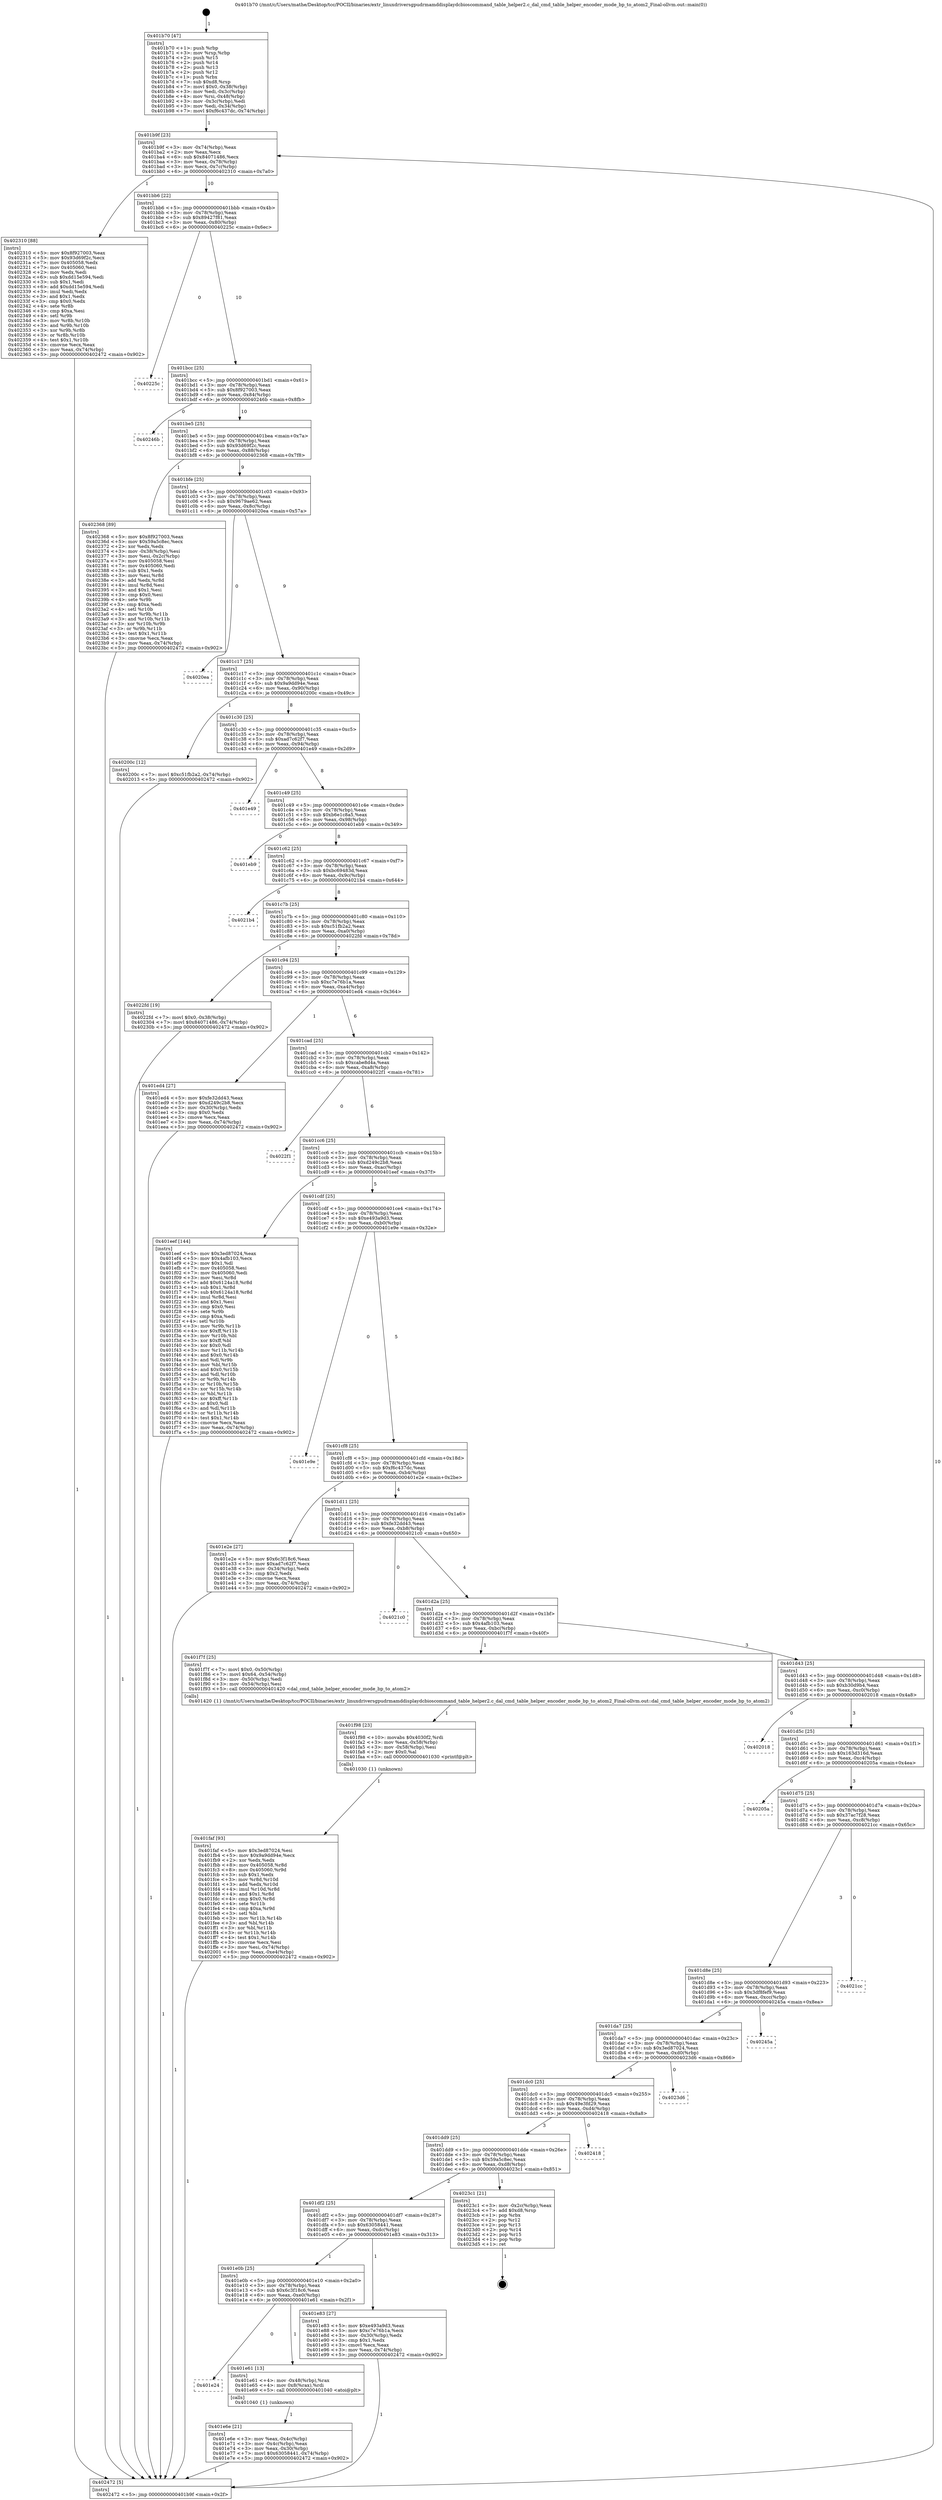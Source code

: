 digraph "0x401b70" {
  label = "0x401b70 (/mnt/c/Users/mathe/Desktop/tcc/POCII/binaries/extr_linuxdriversgpudrmamddisplaydcbioscommand_table_helper2.c_dal_cmd_table_helper_encoder_mode_bp_to_atom2_Final-ollvm.out::main(0))"
  labelloc = "t"
  node[shape=record]

  Entry [label="",width=0.3,height=0.3,shape=circle,fillcolor=black,style=filled]
  "0x401b9f" [label="{
     0x401b9f [23]\l
     | [instrs]\l
     &nbsp;&nbsp;0x401b9f \<+3\>: mov -0x74(%rbp),%eax\l
     &nbsp;&nbsp;0x401ba2 \<+2\>: mov %eax,%ecx\l
     &nbsp;&nbsp;0x401ba4 \<+6\>: sub $0x84071486,%ecx\l
     &nbsp;&nbsp;0x401baa \<+3\>: mov %eax,-0x78(%rbp)\l
     &nbsp;&nbsp;0x401bad \<+3\>: mov %ecx,-0x7c(%rbp)\l
     &nbsp;&nbsp;0x401bb0 \<+6\>: je 0000000000402310 \<main+0x7a0\>\l
  }"]
  "0x402310" [label="{
     0x402310 [88]\l
     | [instrs]\l
     &nbsp;&nbsp;0x402310 \<+5\>: mov $0x8f927003,%eax\l
     &nbsp;&nbsp;0x402315 \<+5\>: mov $0x93d69f2c,%ecx\l
     &nbsp;&nbsp;0x40231a \<+7\>: mov 0x405058,%edx\l
     &nbsp;&nbsp;0x402321 \<+7\>: mov 0x405060,%esi\l
     &nbsp;&nbsp;0x402328 \<+2\>: mov %edx,%edi\l
     &nbsp;&nbsp;0x40232a \<+6\>: sub $0xdd15e594,%edi\l
     &nbsp;&nbsp;0x402330 \<+3\>: sub $0x1,%edi\l
     &nbsp;&nbsp;0x402333 \<+6\>: add $0xdd15e594,%edi\l
     &nbsp;&nbsp;0x402339 \<+3\>: imul %edi,%edx\l
     &nbsp;&nbsp;0x40233c \<+3\>: and $0x1,%edx\l
     &nbsp;&nbsp;0x40233f \<+3\>: cmp $0x0,%edx\l
     &nbsp;&nbsp;0x402342 \<+4\>: sete %r8b\l
     &nbsp;&nbsp;0x402346 \<+3\>: cmp $0xa,%esi\l
     &nbsp;&nbsp;0x402349 \<+4\>: setl %r9b\l
     &nbsp;&nbsp;0x40234d \<+3\>: mov %r8b,%r10b\l
     &nbsp;&nbsp;0x402350 \<+3\>: and %r9b,%r10b\l
     &nbsp;&nbsp;0x402353 \<+3\>: xor %r9b,%r8b\l
     &nbsp;&nbsp;0x402356 \<+3\>: or %r8b,%r10b\l
     &nbsp;&nbsp;0x402359 \<+4\>: test $0x1,%r10b\l
     &nbsp;&nbsp;0x40235d \<+3\>: cmovne %ecx,%eax\l
     &nbsp;&nbsp;0x402360 \<+3\>: mov %eax,-0x74(%rbp)\l
     &nbsp;&nbsp;0x402363 \<+5\>: jmp 0000000000402472 \<main+0x902\>\l
  }"]
  "0x401bb6" [label="{
     0x401bb6 [22]\l
     | [instrs]\l
     &nbsp;&nbsp;0x401bb6 \<+5\>: jmp 0000000000401bbb \<main+0x4b\>\l
     &nbsp;&nbsp;0x401bbb \<+3\>: mov -0x78(%rbp),%eax\l
     &nbsp;&nbsp;0x401bbe \<+5\>: sub $0x89427f81,%eax\l
     &nbsp;&nbsp;0x401bc3 \<+3\>: mov %eax,-0x80(%rbp)\l
     &nbsp;&nbsp;0x401bc6 \<+6\>: je 000000000040225c \<main+0x6ec\>\l
  }"]
  Exit [label="",width=0.3,height=0.3,shape=circle,fillcolor=black,style=filled,peripheries=2]
  "0x40225c" [label="{
     0x40225c\l
  }", style=dashed]
  "0x401bcc" [label="{
     0x401bcc [25]\l
     | [instrs]\l
     &nbsp;&nbsp;0x401bcc \<+5\>: jmp 0000000000401bd1 \<main+0x61\>\l
     &nbsp;&nbsp;0x401bd1 \<+3\>: mov -0x78(%rbp),%eax\l
     &nbsp;&nbsp;0x401bd4 \<+5\>: sub $0x8f927003,%eax\l
     &nbsp;&nbsp;0x401bd9 \<+6\>: mov %eax,-0x84(%rbp)\l
     &nbsp;&nbsp;0x401bdf \<+6\>: je 000000000040246b \<main+0x8fb\>\l
  }"]
  "0x401faf" [label="{
     0x401faf [93]\l
     | [instrs]\l
     &nbsp;&nbsp;0x401faf \<+5\>: mov $0x3ed87024,%esi\l
     &nbsp;&nbsp;0x401fb4 \<+5\>: mov $0x9a9dd94e,%ecx\l
     &nbsp;&nbsp;0x401fb9 \<+2\>: xor %edx,%edx\l
     &nbsp;&nbsp;0x401fbb \<+8\>: mov 0x405058,%r8d\l
     &nbsp;&nbsp;0x401fc3 \<+8\>: mov 0x405060,%r9d\l
     &nbsp;&nbsp;0x401fcb \<+3\>: sub $0x1,%edx\l
     &nbsp;&nbsp;0x401fce \<+3\>: mov %r8d,%r10d\l
     &nbsp;&nbsp;0x401fd1 \<+3\>: add %edx,%r10d\l
     &nbsp;&nbsp;0x401fd4 \<+4\>: imul %r10d,%r8d\l
     &nbsp;&nbsp;0x401fd8 \<+4\>: and $0x1,%r8d\l
     &nbsp;&nbsp;0x401fdc \<+4\>: cmp $0x0,%r8d\l
     &nbsp;&nbsp;0x401fe0 \<+4\>: sete %r11b\l
     &nbsp;&nbsp;0x401fe4 \<+4\>: cmp $0xa,%r9d\l
     &nbsp;&nbsp;0x401fe8 \<+3\>: setl %bl\l
     &nbsp;&nbsp;0x401feb \<+3\>: mov %r11b,%r14b\l
     &nbsp;&nbsp;0x401fee \<+3\>: and %bl,%r14b\l
     &nbsp;&nbsp;0x401ff1 \<+3\>: xor %bl,%r11b\l
     &nbsp;&nbsp;0x401ff4 \<+3\>: or %r11b,%r14b\l
     &nbsp;&nbsp;0x401ff7 \<+4\>: test $0x1,%r14b\l
     &nbsp;&nbsp;0x401ffb \<+3\>: cmovne %ecx,%esi\l
     &nbsp;&nbsp;0x401ffe \<+3\>: mov %esi,-0x74(%rbp)\l
     &nbsp;&nbsp;0x402001 \<+6\>: mov %eax,-0xe4(%rbp)\l
     &nbsp;&nbsp;0x402007 \<+5\>: jmp 0000000000402472 \<main+0x902\>\l
  }"]
  "0x40246b" [label="{
     0x40246b\l
  }", style=dashed]
  "0x401be5" [label="{
     0x401be5 [25]\l
     | [instrs]\l
     &nbsp;&nbsp;0x401be5 \<+5\>: jmp 0000000000401bea \<main+0x7a\>\l
     &nbsp;&nbsp;0x401bea \<+3\>: mov -0x78(%rbp),%eax\l
     &nbsp;&nbsp;0x401bed \<+5\>: sub $0x93d69f2c,%eax\l
     &nbsp;&nbsp;0x401bf2 \<+6\>: mov %eax,-0x88(%rbp)\l
     &nbsp;&nbsp;0x401bf8 \<+6\>: je 0000000000402368 \<main+0x7f8\>\l
  }"]
  "0x401f98" [label="{
     0x401f98 [23]\l
     | [instrs]\l
     &nbsp;&nbsp;0x401f98 \<+10\>: movabs $0x4030f2,%rdi\l
     &nbsp;&nbsp;0x401fa2 \<+3\>: mov %eax,-0x58(%rbp)\l
     &nbsp;&nbsp;0x401fa5 \<+3\>: mov -0x58(%rbp),%esi\l
     &nbsp;&nbsp;0x401fa8 \<+2\>: mov $0x0,%al\l
     &nbsp;&nbsp;0x401faa \<+5\>: call 0000000000401030 \<printf@plt\>\l
     | [calls]\l
     &nbsp;&nbsp;0x401030 \{1\} (unknown)\l
  }"]
  "0x402368" [label="{
     0x402368 [89]\l
     | [instrs]\l
     &nbsp;&nbsp;0x402368 \<+5\>: mov $0x8f927003,%eax\l
     &nbsp;&nbsp;0x40236d \<+5\>: mov $0x59a5c8ec,%ecx\l
     &nbsp;&nbsp;0x402372 \<+2\>: xor %edx,%edx\l
     &nbsp;&nbsp;0x402374 \<+3\>: mov -0x38(%rbp),%esi\l
     &nbsp;&nbsp;0x402377 \<+3\>: mov %esi,-0x2c(%rbp)\l
     &nbsp;&nbsp;0x40237a \<+7\>: mov 0x405058,%esi\l
     &nbsp;&nbsp;0x402381 \<+7\>: mov 0x405060,%edi\l
     &nbsp;&nbsp;0x402388 \<+3\>: sub $0x1,%edx\l
     &nbsp;&nbsp;0x40238b \<+3\>: mov %esi,%r8d\l
     &nbsp;&nbsp;0x40238e \<+3\>: add %edx,%r8d\l
     &nbsp;&nbsp;0x402391 \<+4\>: imul %r8d,%esi\l
     &nbsp;&nbsp;0x402395 \<+3\>: and $0x1,%esi\l
     &nbsp;&nbsp;0x402398 \<+3\>: cmp $0x0,%esi\l
     &nbsp;&nbsp;0x40239b \<+4\>: sete %r9b\l
     &nbsp;&nbsp;0x40239f \<+3\>: cmp $0xa,%edi\l
     &nbsp;&nbsp;0x4023a2 \<+4\>: setl %r10b\l
     &nbsp;&nbsp;0x4023a6 \<+3\>: mov %r9b,%r11b\l
     &nbsp;&nbsp;0x4023a9 \<+3\>: and %r10b,%r11b\l
     &nbsp;&nbsp;0x4023ac \<+3\>: xor %r10b,%r9b\l
     &nbsp;&nbsp;0x4023af \<+3\>: or %r9b,%r11b\l
     &nbsp;&nbsp;0x4023b2 \<+4\>: test $0x1,%r11b\l
     &nbsp;&nbsp;0x4023b6 \<+3\>: cmovne %ecx,%eax\l
     &nbsp;&nbsp;0x4023b9 \<+3\>: mov %eax,-0x74(%rbp)\l
     &nbsp;&nbsp;0x4023bc \<+5\>: jmp 0000000000402472 \<main+0x902\>\l
  }"]
  "0x401bfe" [label="{
     0x401bfe [25]\l
     | [instrs]\l
     &nbsp;&nbsp;0x401bfe \<+5\>: jmp 0000000000401c03 \<main+0x93\>\l
     &nbsp;&nbsp;0x401c03 \<+3\>: mov -0x78(%rbp),%eax\l
     &nbsp;&nbsp;0x401c06 \<+5\>: sub $0x9679ae62,%eax\l
     &nbsp;&nbsp;0x401c0b \<+6\>: mov %eax,-0x8c(%rbp)\l
     &nbsp;&nbsp;0x401c11 \<+6\>: je 00000000004020ea \<main+0x57a\>\l
  }"]
  "0x401e6e" [label="{
     0x401e6e [21]\l
     | [instrs]\l
     &nbsp;&nbsp;0x401e6e \<+3\>: mov %eax,-0x4c(%rbp)\l
     &nbsp;&nbsp;0x401e71 \<+3\>: mov -0x4c(%rbp),%eax\l
     &nbsp;&nbsp;0x401e74 \<+3\>: mov %eax,-0x30(%rbp)\l
     &nbsp;&nbsp;0x401e77 \<+7\>: movl $0x63058441,-0x74(%rbp)\l
     &nbsp;&nbsp;0x401e7e \<+5\>: jmp 0000000000402472 \<main+0x902\>\l
  }"]
  "0x4020ea" [label="{
     0x4020ea\l
  }", style=dashed]
  "0x401c17" [label="{
     0x401c17 [25]\l
     | [instrs]\l
     &nbsp;&nbsp;0x401c17 \<+5\>: jmp 0000000000401c1c \<main+0xac\>\l
     &nbsp;&nbsp;0x401c1c \<+3\>: mov -0x78(%rbp),%eax\l
     &nbsp;&nbsp;0x401c1f \<+5\>: sub $0x9a9dd94e,%eax\l
     &nbsp;&nbsp;0x401c24 \<+6\>: mov %eax,-0x90(%rbp)\l
     &nbsp;&nbsp;0x401c2a \<+6\>: je 000000000040200c \<main+0x49c\>\l
  }"]
  "0x401e24" [label="{
     0x401e24\l
  }", style=dashed]
  "0x40200c" [label="{
     0x40200c [12]\l
     | [instrs]\l
     &nbsp;&nbsp;0x40200c \<+7\>: movl $0xc51fb2a2,-0x74(%rbp)\l
     &nbsp;&nbsp;0x402013 \<+5\>: jmp 0000000000402472 \<main+0x902\>\l
  }"]
  "0x401c30" [label="{
     0x401c30 [25]\l
     | [instrs]\l
     &nbsp;&nbsp;0x401c30 \<+5\>: jmp 0000000000401c35 \<main+0xc5\>\l
     &nbsp;&nbsp;0x401c35 \<+3\>: mov -0x78(%rbp),%eax\l
     &nbsp;&nbsp;0x401c38 \<+5\>: sub $0xad7c62f7,%eax\l
     &nbsp;&nbsp;0x401c3d \<+6\>: mov %eax,-0x94(%rbp)\l
     &nbsp;&nbsp;0x401c43 \<+6\>: je 0000000000401e49 \<main+0x2d9\>\l
  }"]
  "0x401e61" [label="{
     0x401e61 [13]\l
     | [instrs]\l
     &nbsp;&nbsp;0x401e61 \<+4\>: mov -0x48(%rbp),%rax\l
     &nbsp;&nbsp;0x401e65 \<+4\>: mov 0x8(%rax),%rdi\l
     &nbsp;&nbsp;0x401e69 \<+5\>: call 0000000000401040 \<atoi@plt\>\l
     | [calls]\l
     &nbsp;&nbsp;0x401040 \{1\} (unknown)\l
  }"]
  "0x401e49" [label="{
     0x401e49\l
  }", style=dashed]
  "0x401c49" [label="{
     0x401c49 [25]\l
     | [instrs]\l
     &nbsp;&nbsp;0x401c49 \<+5\>: jmp 0000000000401c4e \<main+0xde\>\l
     &nbsp;&nbsp;0x401c4e \<+3\>: mov -0x78(%rbp),%eax\l
     &nbsp;&nbsp;0x401c51 \<+5\>: sub $0xb6e1c8a5,%eax\l
     &nbsp;&nbsp;0x401c56 \<+6\>: mov %eax,-0x98(%rbp)\l
     &nbsp;&nbsp;0x401c5c \<+6\>: je 0000000000401eb9 \<main+0x349\>\l
  }"]
  "0x401e0b" [label="{
     0x401e0b [25]\l
     | [instrs]\l
     &nbsp;&nbsp;0x401e0b \<+5\>: jmp 0000000000401e10 \<main+0x2a0\>\l
     &nbsp;&nbsp;0x401e10 \<+3\>: mov -0x78(%rbp),%eax\l
     &nbsp;&nbsp;0x401e13 \<+5\>: sub $0x6c3f18c6,%eax\l
     &nbsp;&nbsp;0x401e18 \<+6\>: mov %eax,-0xe0(%rbp)\l
     &nbsp;&nbsp;0x401e1e \<+6\>: je 0000000000401e61 \<main+0x2f1\>\l
  }"]
  "0x401eb9" [label="{
     0x401eb9\l
  }", style=dashed]
  "0x401c62" [label="{
     0x401c62 [25]\l
     | [instrs]\l
     &nbsp;&nbsp;0x401c62 \<+5\>: jmp 0000000000401c67 \<main+0xf7\>\l
     &nbsp;&nbsp;0x401c67 \<+3\>: mov -0x78(%rbp),%eax\l
     &nbsp;&nbsp;0x401c6a \<+5\>: sub $0xbc69483d,%eax\l
     &nbsp;&nbsp;0x401c6f \<+6\>: mov %eax,-0x9c(%rbp)\l
     &nbsp;&nbsp;0x401c75 \<+6\>: je 00000000004021b4 \<main+0x644\>\l
  }"]
  "0x401e83" [label="{
     0x401e83 [27]\l
     | [instrs]\l
     &nbsp;&nbsp;0x401e83 \<+5\>: mov $0xe493a9d3,%eax\l
     &nbsp;&nbsp;0x401e88 \<+5\>: mov $0xc7e76b1a,%ecx\l
     &nbsp;&nbsp;0x401e8d \<+3\>: mov -0x30(%rbp),%edx\l
     &nbsp;&nbsp;0x401e90 \<+3\>: cmp $0x1,%edx\l
     &nbsp;&nbsp;0x401e93 \<+3\>: cmovl %ecx,%eax\l
     &nbsp;&nbsp;0x401e96 \<+3\>: mov %eax,-0x74(%rbp)\l
     &nbsp;&nbsp;0x401e99 \<+5\>: jmp 0000000000402472 \<main+0x902\>\l
  }"]
  "0x4021b4" [label="{
     0x4021b4\l
  }", style=dashed]
  "0x401c7b" [label="{
     0x401c7b [25]\l
     | [instrs]\l
     &nbsp;&nbsp;0x401c7b \<+5\>: jmp 0000000000401c80 \<main+0x110\>\l
     &nbsp;&nbsp;0x401c80 \<+3\>: mov -0x78(%rbp),%eax\l
     &nbsp;&nbsp;0x401c83 \<+5\>: sub $0xc51fb2a2,%eax\l
     &nbsp;&nbsp;0x401c88 \<+6\>: mov %eax,-0xa0(%rbp)\l
     &nbsp;&nbsp;0x401c8e \<+6\>: je 00000000004022fd \<main+0x78d\>\l
  }"]
  "0x401df2" [label="{
     0x401df2 [25]\l
     | [instrs]\l
     &nbsp;&nbsp;0x401df2 \<+5\>: jmp 0000000000401df7 \<main+0x287\>\l
     &nbsp;&nbsp;0x401df7 \<+3\>: mov -0x78(%rbp),%eax\l
     &nbsp;&nbsp;0x401dfa \<+5\>: sub $0x63058441,%eax\l
     &nbsp;&nbsp;0x401dff \<+6\>: mov %eax,-0xdc(%rbp)\l
     &nbsp;&nbsp;0x401e05 \<+6\>: je 0000000000401e83 \<main+0x313\>\l
  }"]
  "0x4022fd" [label="{
     0x4022fd [19]\l
     | [instrs]\l
     &nbsp;&nbsp;0x4022fd \<+7\>: movl $0x0,-0x38(%rbp)\l
     &nbsp;&nbsp;0x402304 \<+7\>: movl $0x84071486,-0x74(%rbp)\l
     &nbsp;&nbsp;0x40230b \<+5\>: jmp 0000000000402472 \<main+0x902\>\l
  }"]
  "0x401c94" [label="{
     0x401c94 [25]\l
     | [instrs]\l
     &nbsp;&nbsp;0x401c94 \<+5\>: jmp 0000000000401c99 \<main+0x129\>\l
     &nbsp;&nbsp;0x401c99 \<+3\>: mov -0x78(%rbp),%eax\l
     &nbsp;&nbsp;0x401c9c \<+5\>: sub $0xc7e76b1a,%eax\l
     &nbsp;&nbsp;0x401ca1 \<+6\>: mov %eax,-0xa4(%rbp)\l
     &nbsp;&nbsp;0x401ca7 \<+6\>: je 0000000000401ed4 \<main+0x364\>\l
  }"]
  "0x4023c1" [label="{
     0x4023c1 [21]\l
     | [instrs]\l
     &nbsp;&nbsp;0x4023c1 \<+3\>: mov -0x2c(%rbp),%eax\l
     &nbsp;&nbsp;0x4023c4 \<+7\>: add $0xd8,%rsp\l
     &nbsp;&nbsp;0x4023cb \<+1\>: pop %rbx\l
     &nbsp;&nbsp;0x4023cc \<+2\>: pop %r12\l
     &nbsp;&nbsp;0x4023ce \<+2\>: pop %r13\l
     &nbsp;&nbsp;0x4023d0 \<+2\>: pop %r14\l
     &nbsp;&nbsp;0x4023d2 \<+2\>: pop %r15\l
     &nbsp;&nbsp;0x4023d4 \<+1\>: pop %rbp\l
     &nbsp;&nbsp;0x4023d5 \<+1\>: ret\l
  }"]
  "0x401ed4" [label="{
     0x401ed4 [27]\l
     | [instrs]\l
     &nbsp;&nbsp;0x401ed4 \<+5\>: mov $0xfe32dd43,%eax\l
     &nbsp;&nbsp;0x401ed9 \<+5\>: mov $0xd249c2b8,%ecx\l
     &nbsp;&nbsp;0x401ede \<+3\>: mov -0x30(%rbp),%edx\l
     &nbsp;&nbsp;0x401ee1 \<+3\>: cmp $0x0,%edx\l
     &nbsp;&nbsp;0x401ee4 \<+3\>: cmove %ecx,%eax\l
     &nbsp;&nbsp;0x401ee7 \<+3\>: mov %eax,-0x74(%rbp)\l
     &nbsp;&nbsp;0x401eea \<+5\>: jmp 0000000000402472 \<main+0x902\>\l
  }"]
  "0x401cad" [label="{
     0x401cad [25]\l
     | [instrs]\l
     &nbsp;&nbsp;0x401cad \<+5\>: jmp 0000000000401cb2 \<main+0x142\>\l
     &nbsp;&nbsp;0x401cb2 \<+3\>: mov -0x78(%rbp),%eax\l
     &nbsp;&nbsp;0x401cb5 \<+5\>: sub $0xcabe8d4a,%eax\l
     &nbsp;&nbsp;0x401cba \<+6\>: mov %eax,-0xa8(%rbp)\l
     &nbsp;&nbsp;0x401cc0 \<+6\>: je 00000000004022f1 \<main+0x781\>\l
  }"]
  "0x401dd9" [label="{
     0x401dd9 [25]\l
     | [instrs]\l
     &nbsp;&nbsp;0x401dd9 \<+5\>: jmp 0000000000401dde \<main+0x26e\>\l
     &nbsp;&nbsp;0x401dde \<+3\>: mov -0x78(%rbp),%eax\l
     &nbsp;&nbsp;0x401de1 \<+5\>: sub $0x59a5c8ec,%eax\l
     &nbsp;&nbsp;0x401de6 \<+6\>: mov %eax,-0xd8(%rbp)\l
     &nbsp;&nbsp;0x401dec \<+6\>: je 00000000004023c1 \<main+0x851\>\l
  }"]
  "0x4022f1" [label="{
     0x4022f1\l
  }", style=dashed]
  "0x401cc6" [label="{
     0x401cc6 [25]\l
     | [instrs]\l
     &nbsp;&nbsp;0x401cc6 \<+5\>: jmp 0000000000401ccb \<main+0x15b\>\l
     &nbsp;&nbsp;0x401ccb \<+3\>: mov -0x78(%rbp),%eax\l
     &nbsp;&nbsp;0x401cce \<+5\>: sub $0xd249c2b8,%eax\l
     &nbsp;&nbsp;0x401cd3 \<+6\>: mov %eax,-0xac(%rbp)\l
     &nbsp;&nbsp;0x401cd9 \<+6\>: je 0000000000401eef \<main+0x37f\>\l
  }"]
  "0x402418" [label="{
     0x402418\l
  }", style=dashed]
  "0x401eef" [label="{
     0x401eef [144]\l
     | [instrs]\l
     &nbsp;&nbsp;0x401eef \<+5\>: mov $0x3ed87024,%eax\l
     &nbsp;&nbsp;0x401ef4 \<+5\>: mov $0x4afb103,%ecx\l
     &nbsp;&nbsp;0x401ef9 \<+2\>: mov $0x1,%dl\l
     &nbsp;&nbsp;0x401efb \<+7\>: mov 0x405058,%esi\l
     &nbsp;&nbsp;0x401f02 \<+7\>: mov 0x405060,%edi\l
     &nbsp;&nbsp;0x401f09 \<+3\>: mov %esi,%r8d\l
     &nbsp;&nbsp;0x401f0c \<+7\>: add $0x6124a18,%r8d\l
     &nbsp;&nbsp;0x401f13 \<+4\>: sub $0x1,%r8d\l
     &nbsp;&nbsp;0x401f17 \<+7\>: sub $0x6124a18,%r8d\l
     &nbsp;&nbsp;0x401f1e \<+4\>: imul %r8d,%esi\l
     &nbsp;&nbsp;0x401f22 \<+3\>: and $0x1,%esi\l
     &nbsp;&nbsp;0x401f25 \<+3\>: cmp $0x0,%esi\l
     &nbsp;&nbsp;0x401f28 \<+4\>: sete %r9b\l
     &nbsp;&nbsp;0x401f2c \<+3\>: cmp $0xa,%edi\l
     &nbsp;&nbsp;0x401f2f \<+4\>: setl %r10b\l
     &nbsp;&nbsp;0x401f33 \<+3\>: mov %r9b,%r11b\l
     &nbsp;&nbsp;0x401f36 \<+4\>: xor $0xff,%r11b\l
     &nbsp;&nbsp;0x401f3a \<+3\>: mov %r10b,%bl\l
     &nbsp;&nbsp;0x401f3d \<+3\>: xor $0xff,%bl\l
     &nbsp;&nbsp;0x401f40 \<+3\>: xor $0x0,%dl\l
     &nbsp;&nbsp;0x401f43 \<+3\>: mov %r11b,%r14b\l
     &nbsp;&nbsp;0x401f46 \<+4\>: and $0x0,%r14b\l
     &nbsp;&nbsp;0x401f4a \<+3\>: and %dl,%r9b\l
     &nbsp;&nbsp;0x401f4d \<+3\>: mov %bl,%r15b\l
     &nbsp;&nbsp;0x401f50 \<+4\>: and $0x0,%r15b\l
     &nbsp;&nbsp;0x401f54 \<+3\>: and %dl,%r10b\l
     &nbsp;&nbsp;0x401f57 \<+3\>: or %r9b,%r14b\l
     &nbsp;&nbsp;0x401f5a \<+3\>: or %r10b,%r15b\l
     &nbsp;&nbsp;0x401f5d \<+3\>: xor %r15b,%r14b\l
     &nbsp;&nbsp;0x401f60 \<+3\>: or %bl,%r11b\l
     &nbsp;&nbsp;0x401f63 \<+4\>: xor $0xff,%r11b\l
     &nbsp;&nbsp;0x401f67 \<+3\>: or $0x0,%dl\l
     &nbsp;&nbsp;0x401f6a \<+3\>: and %dl,%r11b\l
     &nbsp;&nbsp;0x401f6d \<+3\>: or %r11b,%r14b\l
     &nbsp;&nbsp;0x401f70 \<+4\>: test $0x1,%r14b\l
     &nbsp;&nbsp;0x401f74 \<+3\>: cmovne %ecx,%eax\l
     &nbsp;&nbsp;0x401f77 \<+3\>: mov %eax,-0x74(%rbp)\l
     &nbsp;&nbsp;0x401f7a \<+5\>: jmp 0000000000402472 \<main+0x902\>\l
  }"]
  "0x401cdf" [label="{
     0x401cdf [25]\l
     | [instrs]\l
     &nbsp;&nbsp;0x401cdf \<+5\>: jmp 0000000000401ce4 \<main+0x174\>\l
     &nbsp;&nbsp;0x401ce4 \<+3\>: mov -0x78(%rbp),%eax\l
     &nbsp;&nbsp;0x401ce7 \<+5\>: sub $0xe493a9d3,%eax\l
     &nbsp;&nbsp;0x401cec \<+6\>: mov %eax,-0xb0(%rbp)\l
     &nbsp;&nbsp;0x401cf2 \<+6\>: je 0000000000401e9e \<main+0x32e\>\l
  }"]
  "0x401dc0" [label="{
     0x401dc0 [25]\l
     | [instrs]\l
     &nbsp;&nbsp;0x401dc0 \<+5\>: jmp 0000000000401dc5 \<main+0x255\>\l
     &nbsp;&nbsp;0x401dc5 \<+3\>: mov -0x78(%rbp),%eax\l
     &nbsp;&nbsp;0x401dc8 \<+5\>: sub $0x49e3fd29,%eax\l
     &nbsp;&nbsp;0x401dcd \<+6\>: mov %eax,-0xd4(%rbp)\l
     &nbsp;&nbsp;0x401dd3 \<+6\>: je 0000000000402418 \<main+0x8a8\>\l
  }"]
  "0x401e9e" [label="{
     0x401e9e\l
  }", style=dashed]
  "0x401cf8" [label="{
     0x401cf8 [25]\l
     | [instrs]\l
     &nbsp;&nbsp;0x401cf8 \<+5\>: jmp 0000000000401cfd \<main+0x18d\>\l
     &nbsp;&nbsp;0x401cfd \<+3\>: mov -0x78(%rbp),%eax\l
     &nbsp;&nbsp;0x401d00 \<+5\>: sub $0xf6c437dc,%eax\l
     &nbsp;&nbsp;0x401d05 \<+6\>: mov %eax,-0xb4(%rbp)\l
     &nbsp;&nbsp;0x401d0b \<+6\>: je 0000000000401e2e \<main+0x2be\>\l
  }"]
  "0x4023d6" [label="{
     0x4023d6\l
  }", style=dashed]
  "0x401e2e" [label="{
     0x401e2e [27]\l
     | [instrs]\l
     &nbsp;&nbsp;0x401e2e \<+5\>: mov $0x6c3f18c6,%eax\l
     &nbsp;&nbsp;0x401e33 \<+5\>: mov $0xad7c62f7,%ecx\l
     &nbsp;&nbsp;0x401e38 \<+3\>: mov -0x34(%rbp),%edx\l
     &nbsp;&nbsp;0x401e3b \<+3\>: cmp $0x2,%edx\l
     &nbsp;&nbsp;0x401e3e \<+3\>: cmovne %ecx,%eax\l
     &nbsp;&nbsp;0x401e41 \<+3\>: mov %eax,-0x74(%rbp)\l
     &nbsp;&nbsp;0x401e44 \<+5\>: jmp 0000000000402472 \<main+0x902\>\l
  }"]
  "0x401d11" [label="{
     0x401d11 [25]\l
     | [instrs]\l
     &nbsp;&nbsp;0x401d11 \<+5\>: jmp 0000000000401d16 \<main+0x1a6\>\l
     &nbsp;&nbsp;0x401d16 \<+3\>: mov -0x78(%rbp),%eax\l
     &nbsp;&nbsp;0x401d19 \<+5\>: sub $0xfe32dd43,%eax\l
     &nbsp;&nbsp;0x401d1e \<+6\>: mov %eax,-0xb8(%rbp)\l
     &nbsp;&nbsp;0x401d24 \<+6\>: je 00000000004021c0 \<main+0x650\>\l
  }"]
  "0x402472" [label="{
     0x402472 [5]\l
     | [instrs]\l
     &nbsp;&nbsp;0x402472 \<+5\>: jmp 0000000000401b9f \<main+0x2f\>\l
  }"]
  "0x401b70" [label="{
     0x401b70 [47]\l
     | [instrs]\l
     &nbsp;&nbsp;0x401b70 \<+1\>: push %rbp\l
     &nbsp;&nbsp;0x401b71 \<+3\>: mov %rsp,%rbp\l
     &nbsp;&nbsp;0x401b74 \<+2\>: push %r15\l
     &nbsp;&nbsp;0x401b76 \<+2\>: push %r14\l
     &nbsp;&nbsp;0x401b78 \<+2\>: push %r13\l
     &nbsp;&nbsp;0x401b7a \<+2\>: push %r12\l
     &nbsp;&nbsp;0x401b7c \<+1\>: push %rbx\l
     &nbsp;&nbsp;0x401b7d \<+7\>: sub $0xd8,%rsp\l
     &nbsp;&nbsp;0x401b84 \<+7\>: movl $0x0,-0x38(%rbp)\l
     &nbsp;&nbsp;0x401b8b \<+3\>: mov %edi,-0x3c(%rbp)\l
     &nbsp;&nbsp;0x401b8e \<+4\>: mov %rsi,-0x48(%rbp)\l
     &nbsp;&nbsp;0x401b92 \<+3\>: mov -0x3c(%rbp),%edi\l
     &nbsp;&nbsp;0x401b95 \<+3\>: mov %edi,-0x34(%rbp)\l
     &nbsp;&nbsp;0x401b98 \<+7\>: movl $0xf6c437dc,-0x74(%rbp)\l
  }"]
  "0x401da7" [label="{
     0x401da7 [25]\l
     | [instrs]\l
     &nbsp;&nbsp;0x401da7 \<+5\>: jmp 0000000000401dac \<main+0x23c\>\l
     &nbsp;&nbsp;0x401dac \<+3\>: mov -0x78(%rbp),%eax\l
     &nbsp;&nbsp;0x401daf \<+5\>: sub $0x3ed87024,%eax\l
     &nbsp;&nbsp;0x401db4 \<+6\>: mov %eax,-0xd0(%rbp)\l
     &nbsp;&nbsp;0x401dba \<+6\>: je 00000000004023d6 \<main+0x866\>\l
  }"]
  "0x4021c0" [label="{
     0x4021c0\l
  }", style=dashed]
  "0x401d2a" [label="{
     0x401d2a [25]\l
     | [instrs]\l
     &nbsp;&nbsp;0x401d2a \<+5\>: jmp 0000000000401d2f \<main+0x1bf\>\l
     &nbsp;&nbsp;0x401d2f \<+3\>: mov -0x78(%rbp),%eax\l
     &nbsp;&nbsp;0x401d32 \<+5\>: sub $0x4afb103,%eax\l
     &nbsp;&nbsp;0x401d37 \<+6\>: mov %eax,-0xbc(%rbp)\l
     &nbsp;&nbsp;0x401d3d \<+6\>: je 0000000000401f7f \<main+0x40f\>\l
  }"]
  "0x40245a" [label="{
     0x40245a\l
  }", style=dashed]
  "0x401f7f" [label="{
     0x401f7f [25]\l
     | [instrs]\l
     &nbsp;&nbsp;0x401f7f \<+7\>: movl $0x0,-0x50(%rbp)\l
     &nbsp;&nbsp;0x401f86 \<+7\>: movl $0x64,-0x54(%rbp)\l
     &nbsp;&nbsp;0x401f8d \<+3\>: mov -0x50(%rbp),%edi\l
     &nbsp;&nbsp;0x401f90 \<+3\>: mov -0x54(%rbp),%esi\l
     &nbsp;&nbsp;0x401f93 \<+5\>: call 0000000000401420 \<dal_cmd_table_helper_encoder_mode_bp_to_atom2\>\l
     | [calls]\l
     &nbsp;&nbsp;0x401420 \{1\} (/mnt/c/Users/mathe/Desktop/tcc/POCII/binaries/extr_linuxdriversgpudrmamddisplaydcbioscommand_table_helper2.c_dal_cmd_table_helper_encoder_mode_bp_to_atom2_Final-ollvm.out::dal_cmd_table_helper_encoder_mode_bp_to_atom2)\l
  }"]
  "0x401d43" [label="{
     0x401d43 [25]\l
     | [instrs]\l
     &nbsp;&nbsp;0x401d43 \<+5\>: jmp 0000000000401d48 \<main+0x1d8\>\l
     &nbsp;&nbsp;0x401d48 \<+3\>: mov -0x78(%rbp),%eax\l
     &nbsp;&nbsp;0x401d4b \<+5\>: sub $0xb30d9b4,%eax\l
     &nbsp;&nbsp;0x401d50 \<+6\>: mov %eax,-0xc0(%rbp)\l
     &nbsp;&nbsp;0x401d56 \<+6\>: je 0000000000402018 \<main+0x4a8\>\l
  }"]
  "0x401d8e" [label="{
     0x401d8e [25]\l
     | [instrs]\l
     &nbsp;&nbsp;0x401d8e \<+5\>: jmp 0000000000401d93 \<main+0x223\>\l
     &nbsp;&nbsp;0x401d93 \<+3\>: mov -0x78(%rbp),%eax\l
     &nbsp;&nbsp;0x401d96 \<+5\>: sub $0x3df8fef9,%eax\l
     &nbsp;&nbsp;0x401d9b \<+6\>: mov %eax,-0xcc(%rbp)\l
     &nbsp;&nbsp;0x401da1 \<+6\>: je 000000000040245a \<main+0x8ea\>\l
  }"]
  "0x402018" [label="{
     0x402018\l
  }", style=dashed]
  "0x401d5c" [label="{
     0x401d5c [25]\l
     | [instrs]\l
     &nbsp;&nbsp;0x401d5c \<+5\>: jmp 0000000000401d61 \<main+0x1f1\>\l
     &nbsp;&nbsp;0x401d61 \<+3\>: mov -0x78(%rbp),%eax\l
     &nbsp;&nbsp;0x401d64 \<+5\>: sub $0x163d316d,%eax\l
     &nbsp;&nbsp;0x401d69 \<+6\>: mov %eax,-0xc4(%rbp)\l
     &nbsp;&nbsp;0x401d6f \<+6\>: je 000000000040205a \<main+0x4ea\>\l
  }"]
  "0x4021cc" [label="{
     0x4021cc\l
  }", style=dashed]
  "0x40205a" [label="{
     0x40205a\l
  }", style=dashed]
  "0x401d75" [label="{
     0x401d75 [25]\l
     | [instrs]\l
     &nbsp;&nbsp;0x401d75 \<+5\>: jmp 0000000000401d7a \<main+0x20a\>\l
     &nbsp;&nbsp;0x401d7a \<+3\>: mov -0x78(%rbp),%eax\l
     &nbsp;&nbsp;0x401d7d \<+5\>: sub $0x37ac7f28,%eax\l
     &nbsp;&nbsp;0x401d82 \<+6\>: mov %eax,-0xc8(%rbp)\l
     &nbsp;&nbsp;0x401d88 \<+6\>: je 00000000004021cc \<main+0x65c\>\l
  }"]
  Entry -> "0x401b70" [label=" 1"]
  "0x401b9f" -> "0x402310" [label=" 1"]
  "0x401b9f" -> "0x401bb6" [label=" 10"]
  "0x4023c1" -> Exit [label=" 1"]
  "0x401bb6" -> "0x40225c" [label=" 0"]
  "0x401bb6" -> "0x401bcc" [label=" 10"]
  "0x402368" -> "0x402472" [label=" 1"]
  "0x401bcc" -> "0x40246b" [label=" 0"]
  "0x401bcc" -> "0x401be5" [label=" 10"]
  "0x402310" -> "0x402472" [label=" 1"]
  "0x401be5" -> "0x402368" [label=" 1"]
  "0x401be5" -> "0x401bfe" [label=" 9"]
  "0x4022fd" -> "0x402472" [label=" 1"]
  "0x401bfe" -> "0x4020ea" [label=" 0"]
  "0x401bfe" -> "0x401c17" [label=" 9"]
  "0x40200c" -> "0x402472" [label=" 1"]
  "0x401c17" -> "0x40200c" [label=" 1"]
  "0x401c17" -> "0x401c30" [label=" 8"]
  "0x401faf" -> "0x402472" [label=" 1"]
  "0x401c30" -> "0x401e49" [label=" 0"]
  "0x401c30" -> "0x401c49" [label=" 8"]
  "0x401f98" -> "0x401faf" [label=" 1"]
  "0x401c49" -> "0x401eb9" [label=" 0"]
  "0x401c49" -> "0x401c62" [label=" 8"]
  "0x401eef" -> "0x402472" [label=" 1"]
  "0x401c62" -> "0x4021b4" [label=" 0"]
  "0x401c62" -> "0x401c7b" [label=" 8"]
  "0x401ed4" -> "0x402472" [label=" 1"]
  "0x401c7b" -> "0x4022fd" [label=" 1"]
  "0x401c7b" -> "0x401c94" [label=" 7"]
  "0x401e6e" -> "0x402472" [label=" 1"]
  "0x401c94" -> "0x401ed4" [label=" 1"]
  "0x401c94" -> "0x401cad" [label=" 6"]
  "0x401e61" -> "0x401e6e" [label=" 1"]
  "0x401cad" -> "0x4022f1" [label=" 0"]
  "0x401cad" -> "0x401cc6" [label=" 6"]
  "0x401e0b" -> "0x401e61" [label=" 1"]
  "0x401cc6" -> "0x401eef" [label=" 1"]
  "0x401cc6" -> "0x401cdf" [label=" 5"]
  "0x401f7f" -> "0x401f98" [label=" 1"]
  "0x401cdf" -> "0x401e9e" [label=" 0"]
  "0x401cdf" -> "0x401cf8" [label=" 5"]
  "0x401df2" -> "0x401e83" [label=" 1"]
  "0x401cf8" -> "0x401e2e" [label=" 1"]
  "0x401cf8" -> "0x401d11" [label=" 4"]
  "0x401e2e" -> "0x402472" [label=" 1"]
  "0x401b70" -> "0x401b9f" [label=" 1"]
  "0x402472" -> "0x401b9f" [label=" 10"]
  "0x401e83" -> "0x402472" [label=" 1"]
  "0x401d11" -> "0x4021c0" [label=" 0"]
  "0x401d11" -> "0x401d2a" [label=" 4"]
  "0x401dd9" -> "0x4023c1" [label=" 1"]
  "0x401d2a" -> "0x401f7f" [label=" 1"]
  "0x401d2a" -> "0x401d43" [label=" 3"]
  "0x401e0b" -> "0x401e24" [label=" 0"]
  "0x401d43" -> "0x402018" [label=" 0"]
  "0x401d43" -> "0x401d5c" [label=" 3"]
  "0x401dc0" -> "0x402418" [label=" 0"]
  "0x401d5c" -> "0x40205a" [label=" 0"]
  "0x401d5c" -> "0x401d75" [label=" 3"]
  "0x401df2" -> "0x401e0b" [label=" 1"]
  "0x401d75" -> "0x4021cc" [label=" 0"]
  "0x401d75" -> "0x401d8e" [label=" 3"]
  "0x401dc0" -> "0x401dd9" [label=" 3"]
  "0x401d8e" -> "0x40245a" [label=" 0"]
  "0x401d8e" -> "0x401da7" [label=" 3"]
  "0x401dd9" -> "0x401df2" [label=" 2"]
  "0x401da7" -> "0x4023d6" [label=" 0"]
  "0x401da7" -> "0x401dc0" [label=" 3"]
}
